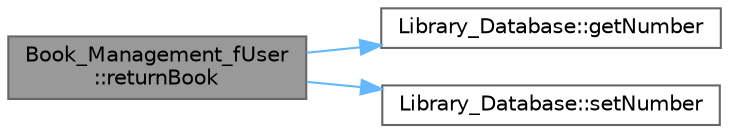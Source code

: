digraph "Book_Management_fUser::returnBook"
{
 // INTERACTIVE_SVG=YES
 // LATEX_PDF_SIZE
  bgcolor="transparent";
  edge [fontname=Helvetica,fontsize=10,labelfontname=Helvetica,labelfontsize=10];
  node [fontname=Helvetica,fontsize=10,shape=box,height=0.2,width=0.4];
  rankdir="LR";
  Node1 [id="Node000001",label="Book_Management_fUser\l::returnBook",height=0.2,width=0.4,color="gray40", fillcolor="grey60", style="filled", fontcolor="black",tooltip="Returns a borrowed book to the library."];
  Node1 -> Node2 [id="edge1_Node000001_Node000002",color="steelblue1",style="solid",tooltip=" "];
  Node2 [id="Node000002",label="Library_Database::getNumber",height=0.2,width=0.4,color="grey40", fillcolor="white", style="filled",URL="$class_library___database.html#a356673ecbee076bf5da60b63543dd415",tooltip="Retrieves the number of available copies."];
  Node1 -> Node3 [id="edge2_Node000001_Node000003",color="steelblue1",style="solid",tooltip=" "];
  Node3 [id="Node000003",label="Library_Database::setNumber",height=0.2,width=0.4,color="grey40", fillcolor="white", style="filled",URL="$class_library___database.html#a4e8d496e6bcebd3e85b790eb9be04358",tooltip="Sets the number of available copies."];
}
